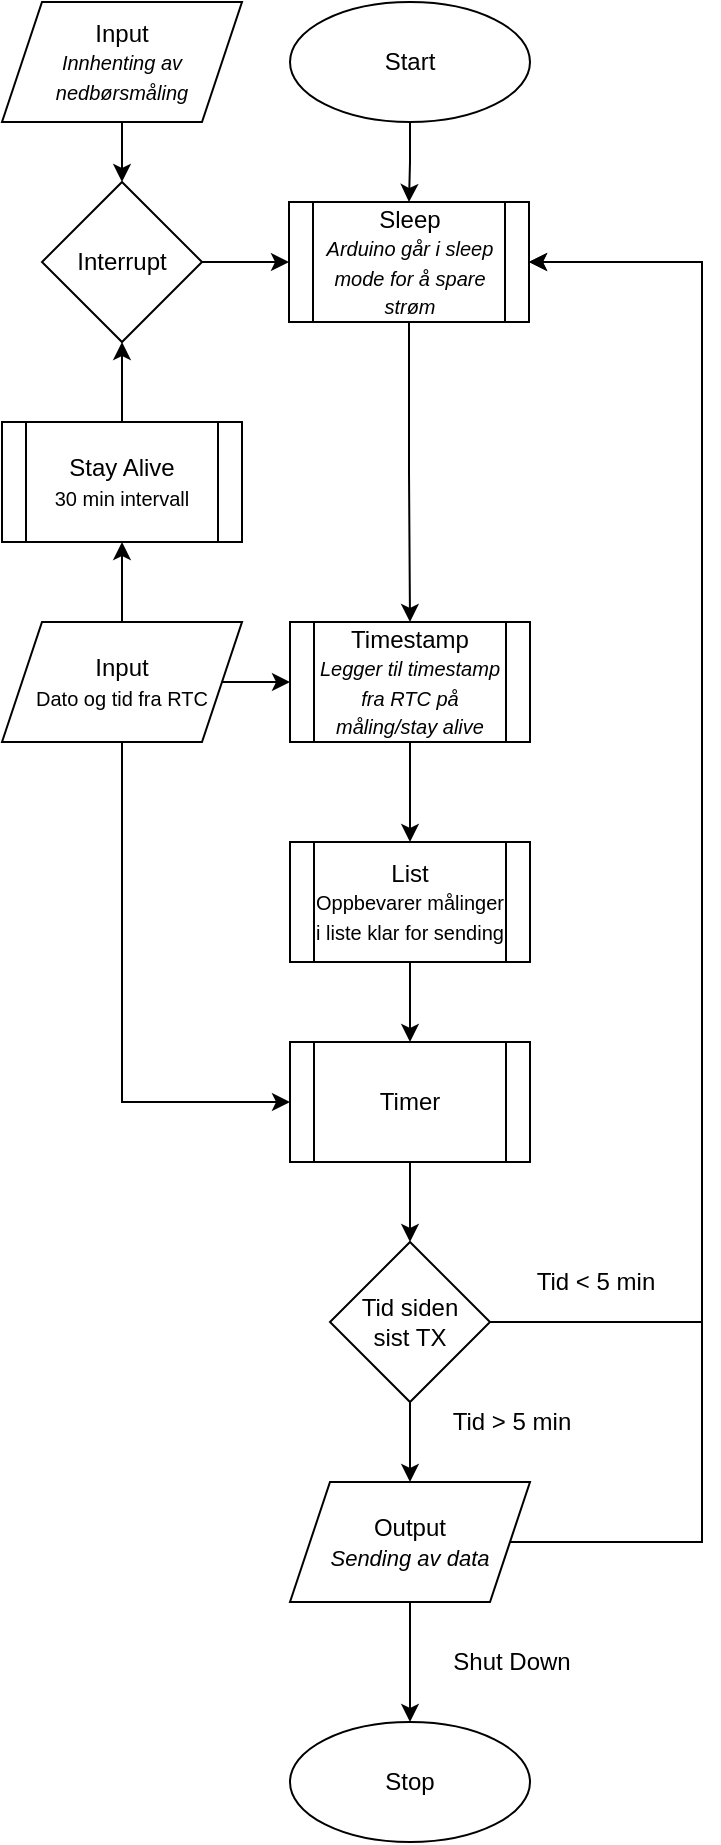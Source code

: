 <mxfile version="14.3.0" type="github">
  <diagram id="s1FAd_AgfW52bGK2yp9e" name="Page-1">
    <mxGraphModel dx="780" dy="1122" grid="1" gridSize="10" guides="1" tooltips="1" connect="1" arrows="1" fold="1" page="1" pageScale="1" pageWidth="827" pageHeight="1169" math="0" shadow="0">
      <root>
        <mxCell id="0" />
        <mxCell id="1" parent="0" />
        <mxCell id="7A7k3l-eWq-D_Lx36ons-3" value="" style="edgeStyle=orthogonalEdgeStyle;rounded=0;orthogonalLoop=1;jettySize=auto;html=1;" parent="1" source="KXGbyRWlH0LsL0UsSs6D-1" target="7A7k3l-eWq-D_Lx36ons-2" edge="1">
          <mxGeometry relative="1" as="geometry" />
        </mxCell>
        <mxCell id="KXGbyRWlH0LsL0UsSs6D-1" value="Start" style="ellipse;whiteSpace=wrap;html=1;" parent="1" vertex="1">
          <mxGeometry x="354" y="60" width="120" height="60" as="geometry" />
        </mxCell>
        <mxCell id="KXGbyRWlH0LsL0UsSs6D-2" value="Stop" style="ellipse;whiteSpace=wrap;html=1;" parent="1" vertex="1">
          <mxGeometry x="354" y="920" width="120" height="60" as="geometry" />
        </mxCell>
        <mxCell id="7A7k3l-eWq-D_Lx36ons-27" style="edgeStyle=orthogonalEdgeStyle;rounded=0;orthogonalLoop=1;jettySize=auto;html=1;entryX=1;entryY=0.5;entryDx=0;entryDy=0;" parent="1" source="KXGbyRWlH0LsL0UsSs6D-8" target="7A7k3l-eWq-D_Lx36ons-2" edge="1">
          <mxGeometry relative="1" as="geometry">
            <Array as="points">
              <mxPoint x="560" y="830" />
              <mxPoint x="560" y="190" />
            </Array>
          </mxGeometry>
        </mxCell>
        <mxCell id="7A7k3l-eWq-D_Lx36ons-28" value="" style="edgeStyle=orthogonalEdgeStyle;rounded=0;orthogonalLoop=1;jettySize=auto;html=1;" parent="1" source="KXGbyRWlH0LsL0UsSs6D-8" target="KXGbyRWlH0LsL0UsSs6D-2" edge="1">
          <mxGeometry relative="1" as="geometry" />
        </mxCell>
        <mxCell id="KXGbyRWlH0LsL0UsSs6D-8" value="Output&lt;br&gt;&lt;i&gt;&lt;font style=&quot;font-size: 11px&quot;&gt;Sending av data&lt;/font&gt;&lt;/i&gt;" style="shape=parallelogram;perimeter=parallelogramPerimeter;whiteSpace=wrap;html=1;fixedSize=1;" parent="1" vertex="1">
          <mxGeometry x="354" y="800" width="120" height="60" as="geometry" />
        </mxCell>
        <mxCell id="7A7k3l-eWq-D_Lx36ons-17" value="" style="edgeStyle=orthogonalEdgeStyle;rounded=0;orthogonalLoop=1;jettySize=auto;html=1;" parent="1" source="zzjIF3lNwweGvg3sCjhe-1" target="zzjIF3lNwweGvg3sCjhe-6" edge="1">
          <mxGeometry relative="1" as="geometry" />
        </mxCell>
        <mxCell id="zzjIF3lNwweGvg3sCjhe-1" value="Timestamp&lt;br style=&quot;font-size: 10px&quot;&gt;&lt;font size=&quot;1&quot;&gt;&lt;i&gt;Legger til timestamp fra RTC på måling/stay alive&lt;/i&gt;&lt;/font&gt;" style="shape=process;whiteSpace=wrap;html=1;backgroundOutline=1;" parent="1" vertex="1">
          <mxGeometry x="354" y="370" width="120" height="60" as="geometry" />
        </mxCell>
        <mxCell id="7A7k3l-eWq-D_Lx36ons-18" value="" style="edgeStyle=orthogonalEdgeStyle;rounded=0;orthogonalLoop=1;jettySize=auto;html=1;" parent="1" source="zzjIF3lNwweGvg3sCjhe-6" target="7A7k3l-eWq-D_Lx36ons-9" edge="1">
          <mxGeometry relative="1" as="geometry" />
        </mxCell>
        <mxCell id="zzjIF3lNwweGvg3sCjhe-6" value="List&lt;br style=&quot;font-size: 10px&quot;&gt;&lt;font size=&quot;1&quot;&gt;Oppbevarer målinger i liste klar for sending&lt;/font&gt;" style="shape=process;whiteSpace=wrap;html=1;backgroundOutline=1;" parent="1" vertex="1">
          <mxGeometry x="354" y="480" width="120" height="60" as="geometry" />
        </mxCell>
        <mxCell id="7A7k3l-eWq-D_Lx36ons-12" value="" style="edgeStyle=orthogonalEdgeStyle;rounded=0;orthogonalLoop=1;jettySize=auto;html=1;" parent="1" source="7A7k3l-eWq-D_Lx36ons-1" target="7A7k3l-eWq-D_Lx36ons-5" edge="1">
          <mxGeometry relative="1" as="geometry" />
        </mxCell>
        <mxCell id="7A7k3l-eWq-D_Lx36ons-1" value="Input&lt;br&gt;&lt;i&gt;&lt;font style=&quot;font-size: 10px&quot;&gt;Innhenting av nedbørsmåling&lt;/font&gt;&lt;/i&gt;" style="shape=parallelogram;perimeter=parallelogramPerimeter;whiteSpace=wrap;html=1;fixedSize=1;" parent="1" vertex="1">
          <mxGeometry x="210" y="60" width="120" height="60" as="geometry" />
        </mxCell>
        <mxCell id="7A7k3l-eWq-D_Lx36ons-47" style="edgeStyle=orthogonalEdgeStyle;rounded=0;orthogonalLoop=1;jettySize=auto;html=1;entryX=0.5;entryY=0;entryDx=0;entryDy=0;" parent="1" source="7A7k3l-eWq-D_Lx36ons-2" target="zzjIF3lNwweGvg3sCjhe-1" edge="1">
          <mxGeometry relative="1" as="geometry" />
        </mxCell>
        <mxCell id="7A7k3l-eWq-D_Lx36ons-2" value="&lt;span&gt;Sleep&lt;/span&gt;&lt;br&gt;&lt;i&gt;&lt;font style=&quot;font-size: 10px&quot;&gt;Arduino går i sleep mode for å spare strøm&lt;/font&gt;&lt;/i&gt;" style="shape=process;whiteSpace=wrap;html=1;backgroundOutline=1;" parent="1" vertex="1">
          <mxGeometry x="353.5" y="160" width="120" height="60" as="geometry" />
        </mxCell>
        <mxCell id="7A7k3l-eWq-D_Lx36ons-15" value="" style="edgeStyle=orthogonalEdgeStyle;rounded=0;orthogonalLoop=1;jettySize=auto;html=1;" parent="1" source="7A7k3l-eWq-D_Lx36ons-4" target="zzjIF3lNwweGvg3sCjhe-1" edge="1">
          <mxGeometry relative="1" as="geometry" />
        </mxCell>
        <mxCell id="7A7k3l-eWq-D_Lx36ons-37" style="edgeStyle=orthogonalEdgeStyle;rounded=0;orthogonalLoop=1;jettySize=auto;html=1;entryX=0;entryY=0.5;entryDx=0;entryDy=0;" parent="1" source="7A7k3l-eWq-D_Lx36ons-4" target="7A7k3l-eWq-D_Lx36ons-9" edge="1">
          <mxGeometry relative="1" as="geometry">
            <mxPoint x="580" y="640" as="targetPoint" />
            <Array as="points">
              <mxPoint x="270" y="610" />
            </Array>
          </mxGeometry>
        </mxCell>
        <mxCell id="7A7k3l-eWq-D_Lx36ons-41" value="" style="edgeStyle=orthogonalEdgeStyle;rounded=0;orthogonalLoop=1;jettySize=auto;html=1;" parent="1" source="7A7k3l-eWq-D_Lx36ons-4" target="7A7k3l-eWq-D_Lx36ons-40" edge="1">
          <mxGeometry relative="1" as="geometry" />
        </mxCell>
        <mxCell id="7A7k3l-eWq-D_Lx36ons-4" value="Input&lt;br style=&quot;font-size: 10px&quot;&gt;&lt;font size=&quot;1&quot;&gt;Dato og tid fra RTC&lt;/font&gt;" style="shape=parallelogram;perimeter=parallelogramPerimeter;whiteSpace=wrap;html=1;fixedSize=1;" parent="1" vertex="1">
          <mxGeometry x="210" y="370" width="120" height="60" as="geometry" />
        </mxCell>
        <mxCell id="7A7k3l-eWq-D_Lx36ons-6" value="" style="edgeStyle=orthogonalEdgeStyle;rounded=0;orthogonalLoop=1;jettySize=auto;html=1;" parent="1" source="7A7k3l-eWq-D_Lx36ons-5" target="7A7k3l-eWq-D_Lx36ons-2" edge="1">
          <mxGeometry relative="1" as="geometry" />
        </mxCell>
        <mxCell id="7A7k3l-eWq-D_Lx36ons-5" value="Interrupt" style="rhombus;whiteSpace=wrap;html=1;" parent="1" vertex="1">
          <mxGeometry x="230" y="150" width="80" height="80" as="geometry" />
        </mxCell>
        <mxCell id="7A7k3l-eWq-D_Lx36ons-24" value="" style="edgeStyle=orthogonalEdgeStyle;rounded=0;orthogonalLoop=1;jettySize=auto;html=1;" parent="1" source="7A7k3l-eWq-D_Lx36ons-9" target="7A7k3l-eWq-D_Lx36ons-23" edge="1">
          <mxGeometry relative="1" as="geometry" />
        </mxCell>
        <mxCell id="7A7k3l-eWq-D_Lx36ons-9" value="Timer" style="shape=process;whiteSpace=wrap;html=1;backgroundOutline=1;" parent="1" vertex="1">
          <mxGeometry x="354" y="580" width="120" height="60" as="geometry" />
        </mxCell>
        <mxCell id="7A7k3l-eWq-D_Lx36ons-25" value="" style="edgeStyle=orthogonalEdgeStyle;rounded=0;orthogonalLoop=1;jettySize=auto;html=1;" parent="1" source="7A7k3l-eWq-D_Lx36ons-23" target="KXGbyRWlH0LsL0UsSs6D-8" edge="1">
          <mxGeometry relative="1" as="geometry" />
        </mxCell>
        <mxCell id="7A7k3l-eWq-D_Lx36ons-31" style="edgeStyle=orthogonalEdgeStyle;rounded=0;orthogonalLoop=1;jettySize=auto;html=1;entryX=1;entryY=0.5;entryDx=0;entryDy=0;" parent="1" source="7A7k3l-eWq-D_Lx36ons-23" edge="1" target="7A7k3l-eWq-D_Lx36ons-2">
          <mxGeometry relative="1" as="geometry">
            <mxPoint x="560" y="740" as="targetPoint" />
            <Array as="points">
              <mxPoint x="560" y="720" />
              <mxPoint x="560" y="190" />
            </Array>
          </mxGeometry>
        </mxCell>
        <mxCell id="7A7k3l-eWq-D_Lx36ons-23" value="Tid siden&lt;br&gt;sist TX" style="rhombus;whiteSpace=wrap;html=1;" parent="1" vertex="1">
          <mxGeometry x="374" y="680" width="80" height="80" as="geometry" />
        </mxCell>
        <mxCell id="7A7k3l-eWq-D_Lx36ons-26" value="Tid &amp;gt; 5 min" style="text;html=1;strokeColor=none;fillColor=none;align=center;verticalAlign=middle;whiteSpace=wrap;rounded=0;" parent="1" vertex="1">
          <mxGeometry x="432" y="760" width="66" height="20" as="geometry" />
        </mxCell>
        <mxCell id="7A7k3l-eWq-D_Lx36ons-29" value="Shut Down" style="text;html=1;strokeColor=none;fillColor=none;align=center;verticalAlign=middle;whiteSpace=wrap;rounded=0;" parent="1" vertex="1">
          <mxGeometry x="430" y="880" width="70" height="20" as="geometry" />
        </mxCell>
        <mxCell id="7A7k3l-eWq-D_Lx36ons-32" value="Tid &amp;lt; 5 min" style="text;html=1;strokeColor=none;fillColor=none;align=center;verticalAlign=middle;whiteSpace=wrap;rounded=0;" parent="1" vertex="1">
          <mxGeometry x="473.5" y="690" width="66" height="20" as="geometry" />
        </mxCell>
        <mxCell id="7A7k3l-eWq-D_Lx36ons-42" value="" style="edgeStyle=orthogonalEdgeStyle;rounded=0;orthogonalLoop=1;jettySize=auto;html=1;" parent="1" source="7A7k3l-eWq-D_Lx36ons-40" target="7A7k3l-eWq-D_Lx36ons-5" edge="1">
          <mxGeometry relative="1" as="geometry" />
        </mxCell>
        <mxCell id="7A7k3l-eWq-D_Lx36ons-40" value="Stay Alive&lt;br style=&quot;font-size: 10px&quot;&gt;&lt;font size=&quot;1&quot;&gt;30 min intervall&lt;/font&gt;" style="shape=process;whiteSpace=wrap;html=1;backgroundOutline=1;" parent="1" vertex="1">
          <mxGeometry x="210" y="270" width="120" height="60" as="geometry" />
        </mxCell>
      </root>
    </mxGraphModel>
  </diagram>
</mxfile>

